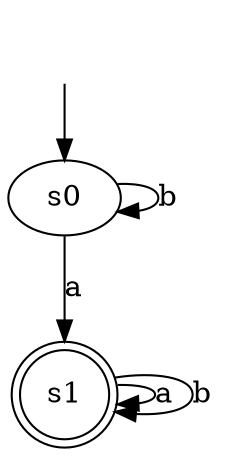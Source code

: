 digraph "accept_last_a" {
s0 [label=s0];
s1 [label=s1, shape=doublecircle];
s0 -> s1  [label="a"];
s0 -> s0  [label="b"];
s1 -> s1  [label="a"];
s1 -> s1  [label="b"];
__start0 [label="", shape=none];
__start0 -> s0  [label=""];
}